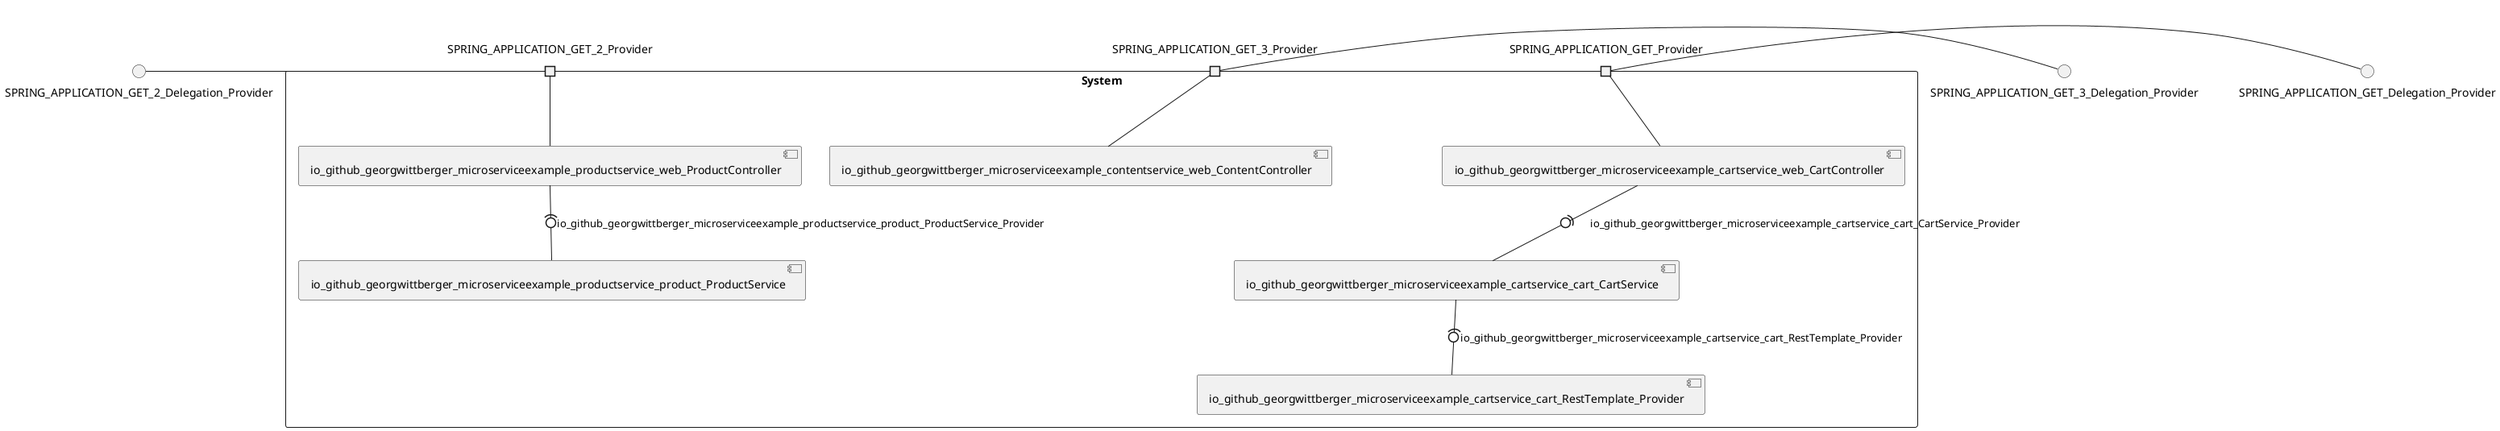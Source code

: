 @startuml
skinparam fixCircleLabelOverlapping true
skinparam componentStyle uml2
() SPRING_APPLICATION_GET_2_Delegation_Provider
() SPRING_APPLICATION_GET_3_Delegation_Provider
() SPRING_APPLICATION_GET_Delegation_Provider
rectangle System {
[io_github_georgwittberger_microserviceexample_cartservice_cart_CartService] [[georgwittberger-apache-spring-boot-microservice-example.repository#_UbRNmuWWEe6J3fUEXqJl8Q]]
[io_github_georgwittberger_microserviceexample_cartservice_cart_RestTemplate_Provider] [[georgwittberger-apache-spring-boot-microservice-example.repository#_UbRNmuWWEe6J3fUEXqJl8Q]]
[io_github_georgwittberger_microserviceexample_cartservice_web_CartController] [[georgwittberger-apache-spring-boot-microservice-example.repository#_UbRNmuWWEe6J3fUEXqJl8Q]]
[io_github_georgwittberger_microserviceexample_contentservice_web_ContentController] [[georgwittberger-apache-spring-boot-microservice-example.repository#_UbRNmuWWEe6J3fUEXqJl8Q]]
[io_github_georgwittberger_microserviceexample_productservice_product_ProductService] [[georgwittberger-apache-spring-boot-microservice-example.repository#_UbRNmuWWEe6J3fUEXqJl8Q]]
[io_github_georgwittberger_microserviceexample_productservice_web_ProductController] [[georgwittberger-apache-spring-boot-microservice-example.repository#_UbRNmuWWEe6J3fUEXqJl8Q]]
port SPRING_APPLICATION_GET_2_Provider
SPRING_APPLICATION_GET_2_Delegation_Provider - SPRING_APPLICATION_GET_2_Provider
SPRING_APPLICATION_GET_2_Provider - [io_github_georgwittberger_microserviceexample_productservice_web_ProductController]
port SPRING_APPLICATION_GET_3_Provider
SPRING_APPLICATION_GET_3_Delegation_Provider - SPRING_APPLICATION_GET_3_Provider
SPRING_APPLICATION_GET_3_Provider - [io_github_georgwittberger_microserviceexample_contentservice_web_ContentController]
port SPRING_APPLICATION_GET_Provider
SPRING_APPLICATION_GET_Delegation_Provider - SPRING_APPLICATION_GET_Provider
SPRING_APPLICATION_GET_Provider - [io_github_georgwittberger_microserviceexample_cartservice_web_CartController]
[io_github_georgwittberger_microserviceexample_cartservice_web_CartController] -(0- [io_github_georgwittberger_microserviceexample_cartservice_cart_CartService] : io_github_georgwittberger_microserviceexample_cartservice_cart_CartService_Provider
[io_github_georgwittberger_microserviceexample_cartservice_cart_CartService] -(0- [io_github_georgwittberger_microserviceexample_cartservice_cart_RestTemplate_Provider] : io_github_georgwittberger_microserviceexample_cartservice_cart_RestTemplate_Provider
[io_github_georgwittberger_microserviceexample_productservice_web_ProductController] -(0- [io_github_georgwittberger_microserviceexample_productservice_product_ProductService] : io_github_georgwittberger_microserviceexample_productservice_product_ProductService_Provider
}

@enduml
